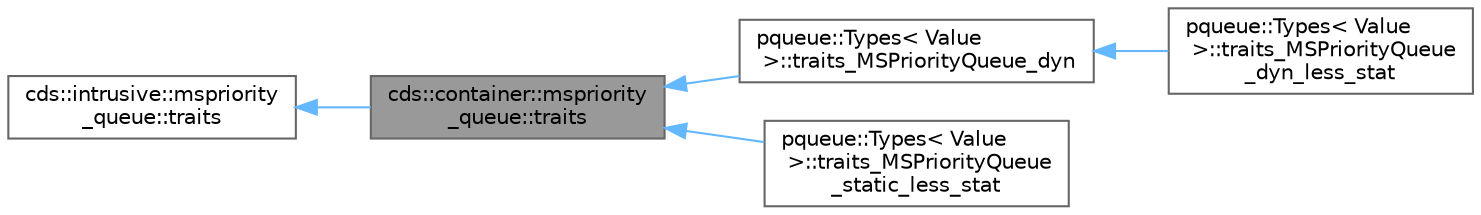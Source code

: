 digraph "cds::container::mspriority_queue::traits"
{
 // LATEX_PDF_SIZE
  bgcolor="transparent";
  edge [fontname=Helvetica,fontsize=10,labelfontname=Helvetica,labelfontsize=10];
  node [fontname=Helvetica,fontsize=10,shape=box,height=0.2,width=0.4];
  rankdir="LR";
  Node1 [id="Node000001",label="cds::container::mspriority\l_queue::traits",height=0.2,width=0.4,color="gray40", fillcolor="grey60", style="filled", fontcolor="black",tooltip="MSPriorityQueue traits"];
  Node2 -> Node1 [id="edge5_Node000001_Node000002",dir="back",color="steelblue1",style="solid",tooltip=" "];
  Node2 [id="Node000002",label="cds::intrusive::mspriority\l_queue::traits",height=0.2,width=0.4,color="gray40", fillcolor="white", style="filled",URL="$structcds_1_1intrusive_1_1mspriority__queue_1_1traits.html",tooltip="MSPriorityQueue traits"];
  Node1 -> Node3 [id="edge6_Node000001_Node000003",dir="back",color="steelblue1",style="solid",tooltip=" "];
  Node3 [id="Node000003",label="pqueue::Types\< Value\l \>::traits_MSPriorityQueue_dyn",height=0.2,width=0.4,color="gray40", fillcolor="white", style="filled",URL="$structpqueue_1_1_types_1_1traits___m_s_priority_queue__dyn.html",tooltip=" "];
  Node3 -> Node4 [id="edge7_Node000003_Node000004",dir="back",color="steelblue1",style="solid",tooltip=" "];
  Node4 [id="Node000004",label="pqueue::Types\< Value\l \>::traits_MSPriorityQueue\l_dyn_less_stat",height=0.2,width=0.4,color="gray40", fillcolor="white", style="filled",URL="$structpqueue_1_1_types_1_1traits___m_s_priority_queue__dyn__less__stat.html",tooltip=" "];
  Node1 -> Node5 [id="edge8_Node000001_Node000005",dir="back",color="steelblue1",style="solid",tooltip=" "];
  Node5 [id="Node000005",label="pqueue::Types\< Value\l \>::traits_MSPriorityQueue\l_static_less_stat",height=0.2,width=0.4,color="gray40", fillcolor="white", style="filled",URL="$structpqueue_1_1_types_1_1traits___m_s_priority_queue__static__less__stat.html",tooltip=" "];
}
